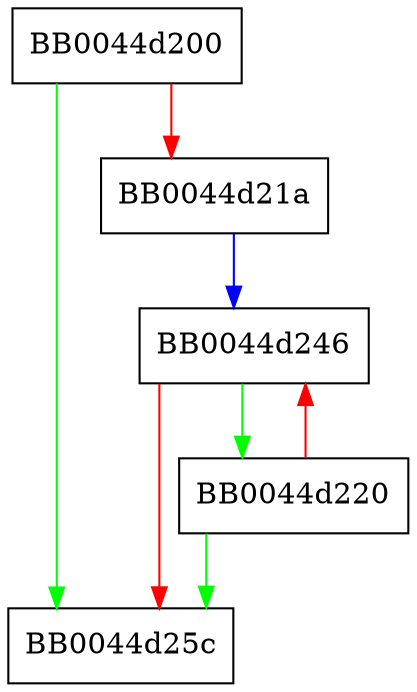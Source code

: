 digraph RAND_bytes_loop {
  node [shape="box"];
  graph [splines=ortho];
  BB0044d200 -> BB0044d25c [color="green"];
  BB0044d200 -> BB0044d21a [color="red"];
  BB0044d21a -> BB0044d246 [color="blue"];
  BB0044d220 -> BB0044d25c [color="green"];
  BB0044d220 -> BB0044d246 [color="red"];
  BB0044d246 -> BB0044d220 [color="green"];
  BB0044d246 -> BB0044d25c [color="red"];
}